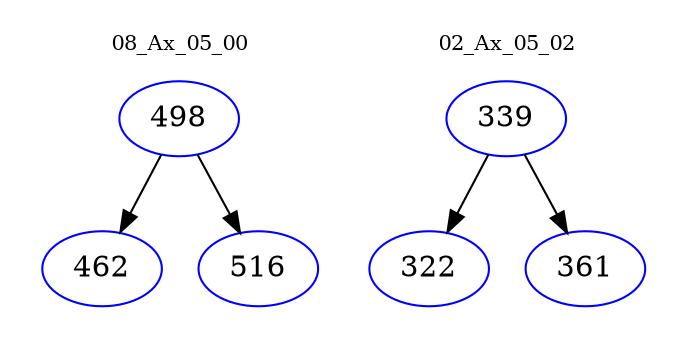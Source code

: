 digraph{
subgraph cluster_0 {
color = white
label = "08_Ax_05_00";
fontsize=10;
T0_498 [label="498", color="blue"]
T0_498 -> T0_462 [color="black"]
T0_462 [label="462", color="blue"]
T0_498 -> T0_516 [color="black"]
T0_516 [label="516", color="blue"]
}
subgraph cluster_1 {
color = white
label = "02_Ax_05_02";
fontsize=10;
T1_339 [label="339", color="blue"]
T1_339 -> T1_322 [color="black"]
T1_322 [label="322", color="blue"]
T1_339 -> T1_361 [color="black"]
T1_361 [label="361", color="blue"]
}
}
